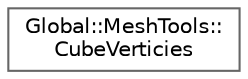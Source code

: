 digraph "Graphical Class Hierarchy"
{
 // LATEX_PDF_SIZE
  bgcolor="transparent";
  edge [fontname=Helvetica,fontsize=10,labelfontname=Helvetica,labelfontsize=10];
  node [fontname=Helvetica,fontsize=10,shape=box,height=0.2,width=0.4];
  rankdir="LR";
  Node0 [id="Node000000",label="Global::MeshTools::\lCubeVerticies",height=0.2,width=0.4,color="grey40", fillcolor="white", style="filled",URL="$struct_global_1_1_mesh_tools_1_1_cube_verticies.html",tooltip=" "];
}

